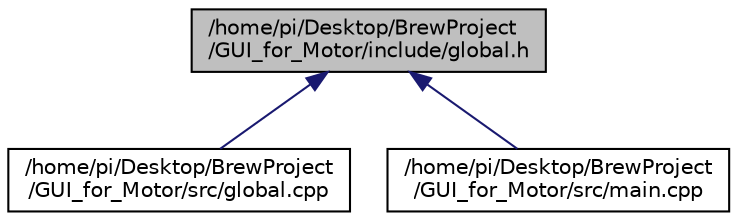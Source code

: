 digraph "/home/pi/Desktop/BrewProject/GUI_for_Motor/include/global.h"
{
  edge [fontname="Helvetica",fontsize="10",labelfontname="Helvetica",labelfontsize="10"];
  node [fontname="Helvetica",fontsize="10",shape=record];
  Node1 [label="/home/pi/Desktop/BrewProject\l/GUI_for_Motor/include/global.h",height=0.2,width=0.4,color="black", fillcolor="grey75", style="filled", fontcolor="black"];
  Node1 -> Node2 [dir="back",color="midnightblue",fontsize="10",style="solid",fontname="Helvetica"];
  Node2 [label="/home/pi/Desktop/BrewProject\l/GUI_for_Motor/src/global.cpp",height=0.2,width=0.4,color="black", fillcolor="white", style="filled",URL="$global_8cpp.html"];
  Node1 -> Node3 [dir="back",color="midnightblue",fontsize="10",style="solid",fontname="Helvetica"];
  Node3 [label="/home/pi/Desktop/BrewProject\l/GUI_for_Motor/src/main.cpp",height=0.2,width=0.4,color="black", fillcolor="white", style="filled",URL="$main_8cpp.html"];
}
